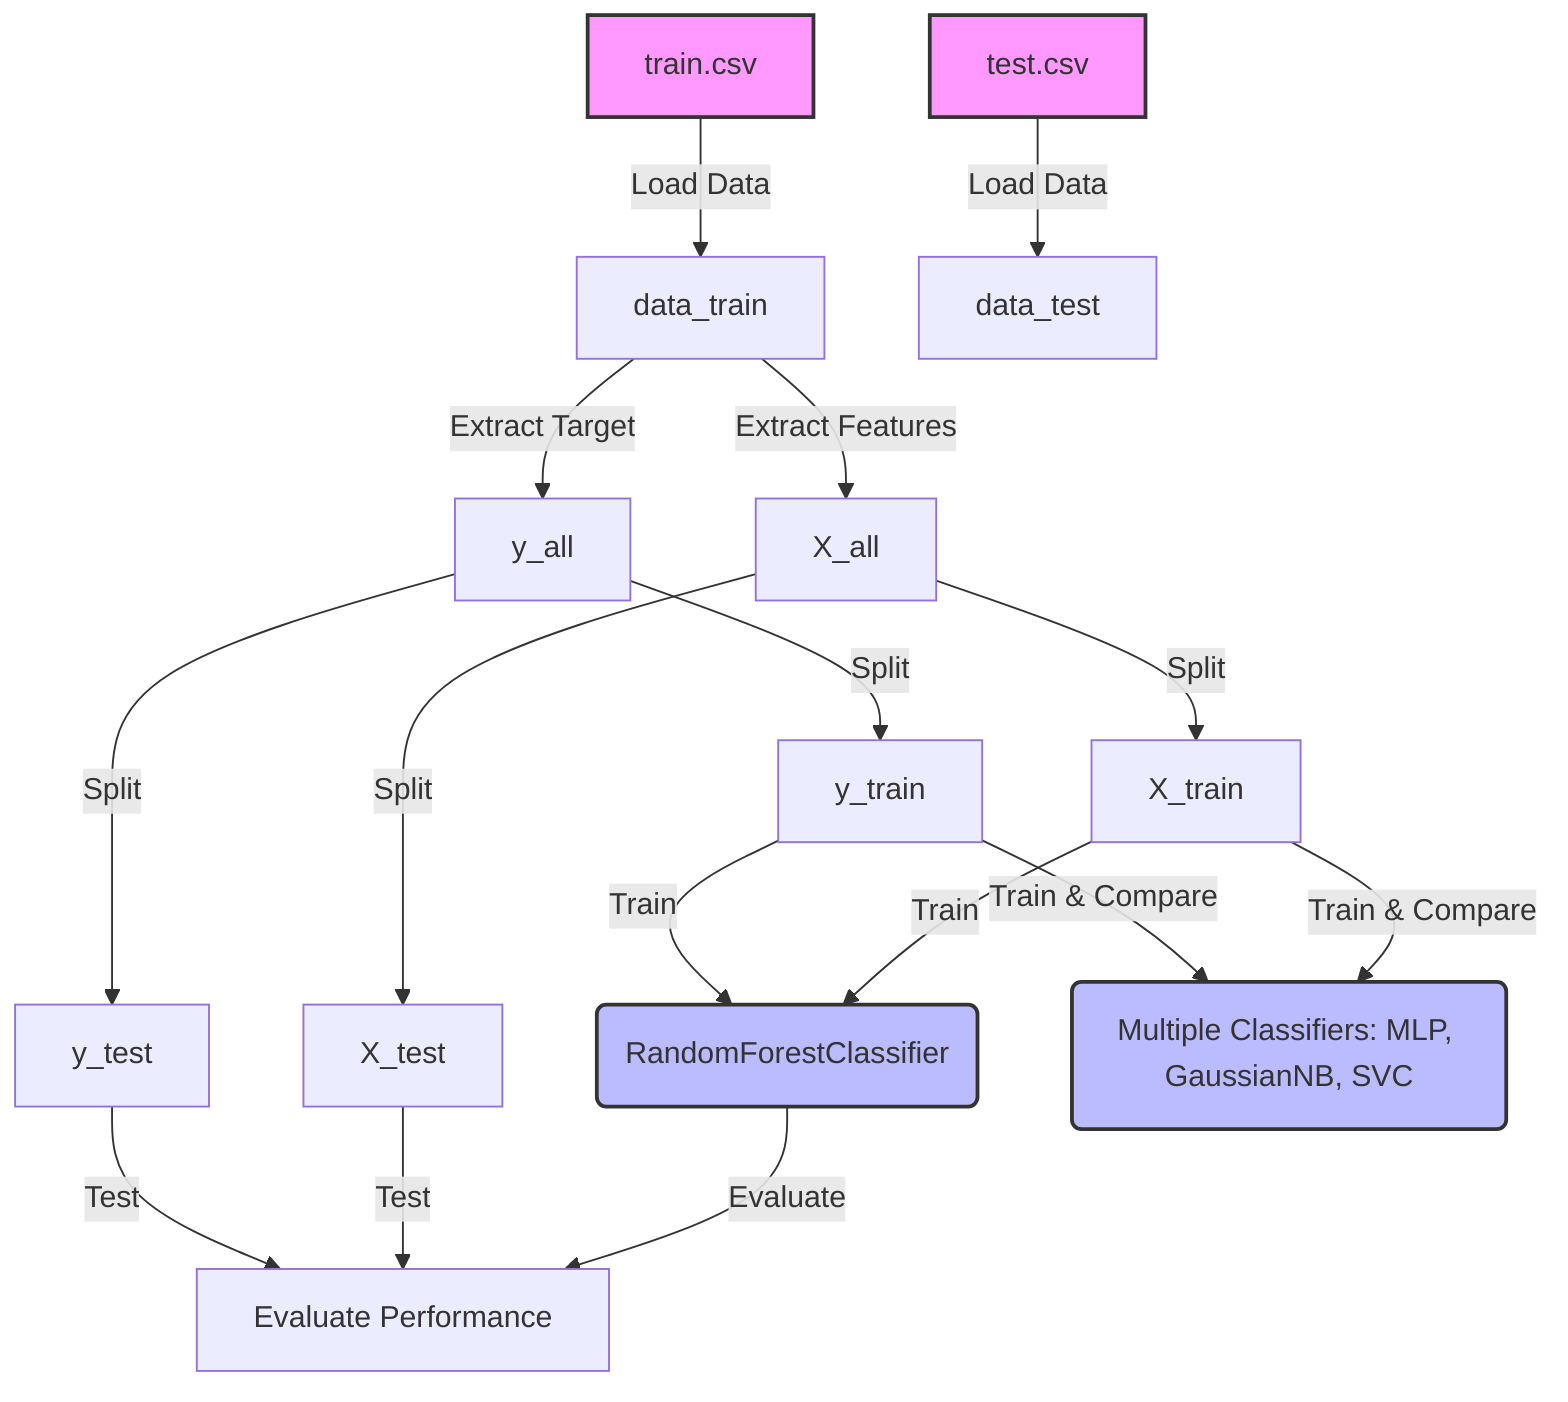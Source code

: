 flowchart TD

    %% Nodes for Data Sources
    A[train.csv]:::dataSource -->|Load Data| B[data_train]
    C[test.csv]:::dataSource -->|Load Data| D[data_test]

    %% Nodes for Data Processing
    B -->|Extract Features| E[X_all]
    B -->|Extract Target| F[y_all]
    E -->|Split| G[X_train]
    E -->|Split| H[X_test]
    F -->|Split| I[y_train]
    F -->|Split| J[y_test]

    %% Nodes for Model Training
    G -->|Train| K(RandomForestClassifier):::model
    I -->|Train| K

    %% Nodes for Model Evaluation
    K -->|Evaluate| L[Evaluate Performance]
    H -->|Test| L
    J -->|Test| L

    %% Node for Multiple Classifiers
    G -->|Train & Compare| M(Multiple Classifiers: MLP, GaussianNB, SVC):::model
    I -->|Train & Compare| M

    %% Class Definitions
    classDef dataSource fill:#f9f,stroke:#333,stroke-width:2px;
    classDef model fill:#bbf,stroke:#333,stroke-width:2px;

    %% Comments explaining each node
    %% train.csv: Training dataset containing the initial features and labels.
    %% test.csv: Testing dataset for model validation.
    %% data_train: DataFrame loaded with train.csv contents.
    %% data_test: DataFrame loaded with test.csv contents.
    %% X_all: Features for training, excluding the target.
    %% y_all: Target variable from the training data.
    %% X_train: Training set features.
    %% X_test: Testing set features.
    %% y_train: Training set target.
    %% y_test: Testing set target.
    %% RandomForestClassifier: Main classifier used with hyperparameter tuning.
    %% Evaluate Performance: Step to check the accuracy and prediction power.
    %% Multiple Classifiers: Other models like MLP, GaussianNB, and SVC for comparison.